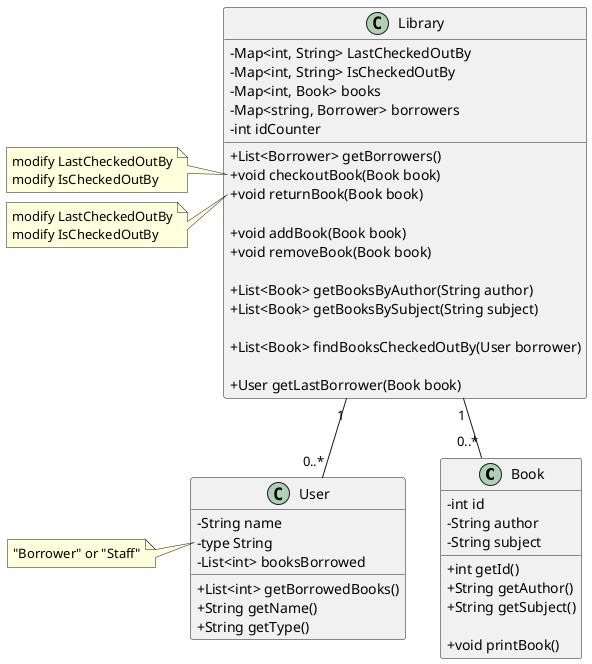 @startuml
skinparam classAttributeIconSize 0

class Book{
    -int id
    -String author
    -String subject

    +int getId()
    +String getAuthor()
    +String getSubject()

    +void printBook()
}

class User{
    -String name
    -type String
    -List<int> booksBorrowed
    +List<int> getBorrowedBooks()
    +String getName()
    +String getType()
}
note left of User::type
    "Borrower" or "Staff"
end note


class Library{

    'store last borrower of a book'
    -Map<int, String> LastCheckedOutBy 
    -Map<int, String> IsCheckedOutBy
    -Map<int, Book> books
    -Map<string, Borrower> borrowers
    -int idCounter

    +List<Borrower> getBorrowers()
    +void checkoutBook(Book book)
    +void returnBook(Book book)

    +void addBook(Book book)
    +void removeBook(Book book)

    +List<Book> getBooksByAuthor(String author)
    +List<Book> getBooksBySubject(String subject)

    +List<Book> findBooksCheckedOutBy(User borrower)

    +User getLastBorrower(Book book)

}

Library "1" -- "0..*" Book
Library "1" -- "0..*" User

note left of  Library::checkoutBook
    modify LastCheckedOutBy
    modify IsCheckedOutBy
end note

note left of  Library::returnBook
    modify LastCheckedOutBy
    modify IsCheckedOutBy
end note
@enduml